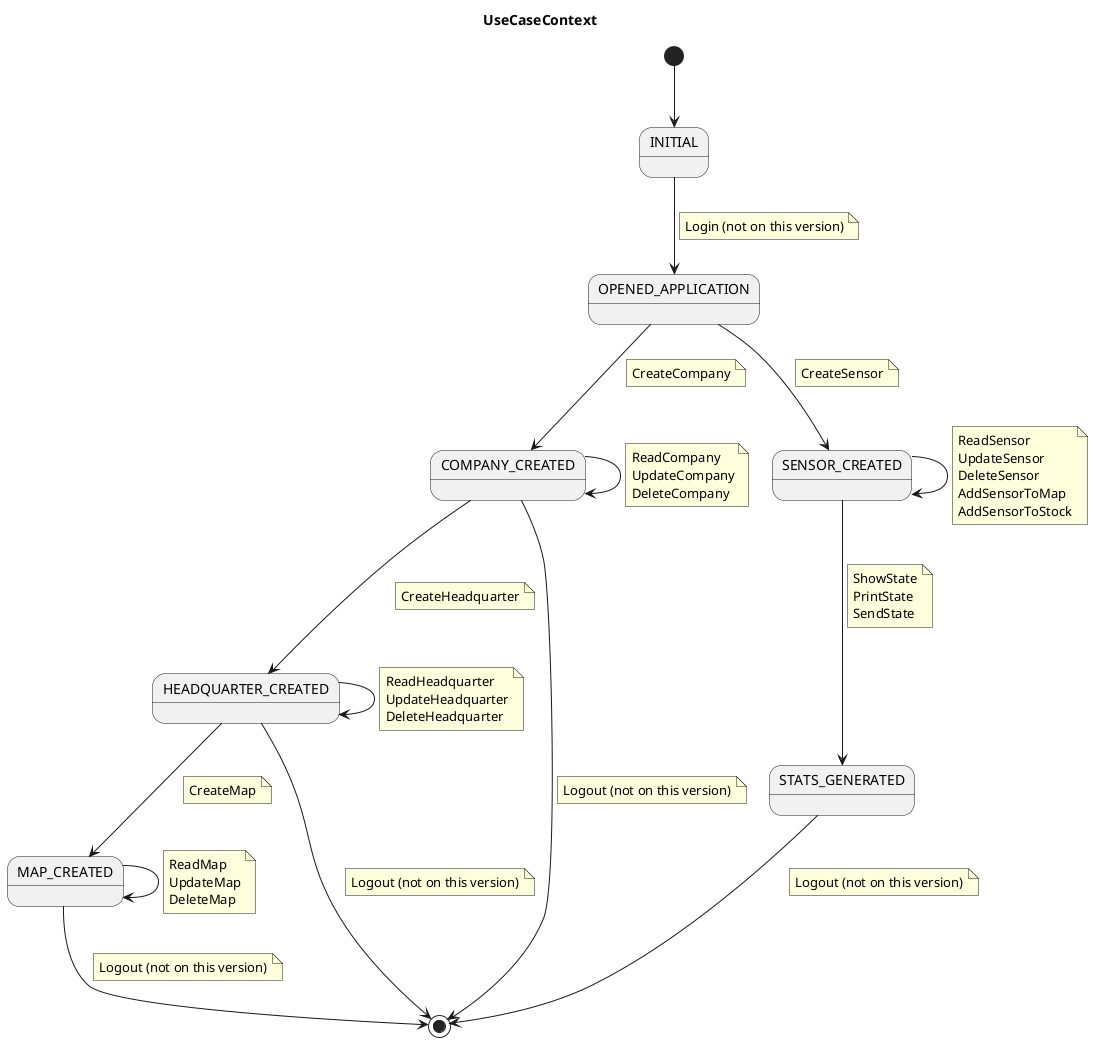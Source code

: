 @startuml
title UseCaseContext

state INITIAL
state OPENED_APPLICATION
state COMPANY_CREATED
state HEADQUARTER_CREATED
state MAP_CREATED
state SENSOR_CREATED
state STATS_GENERATED

[*] --> INITIAL

INITIAL --> OPENED_APPLICATION
note on link
    Login (not on this version)
end note

OPENED_APPLICATION --> COMPANY_CREATED
    note on link
        CreateCompany
    end note
COMPANY_CREATED --> COMPANY_CREATED
note on link
    ReadCompany
    UpdateCompany
    DeleteCompany
end note

COMPANY_CREATED --> HEADQUARTER_CREATED
    note on link
        CreateHeadquarter
    end note

HEADQUARTER_CREATED --> HEADQUARTER_CREATED
    note on link
        ReadHeadquarter
        UpdateHeadquarter
        DeleteHeadquarter
    end note

HEADQUARTER_CREATED --> MAP_CREATED
    note on link
        CreateMap
    end note

MAP_CREATED --> MAP_CREATED
    note on link
        ReadMap
        UpdateMap
        DeleteMap
    end note

OPENED_APPLICATION --> SENSOR_CREATED
    note on link
        CreateSensor
    end note

SENSOR_CREATED --> SENSOR_CREATED
    note on link
        ReadSensor
        UpdateSensor
        DeleteSensor
        AddSensorToMap
        AddSensorToStock
    end note

COMPANY_CREATED --> [*]
      note on link
          Logout (not on this version)
      end note

HEADQUARTER_CREATED --> [*]
      note on link
          Logout (not on this version)
      end note

MAP_CREATED --> [*]
      note on link
          Logout (not on this version)
      end note

SENSOR_CREATED --> STATS_GENERATED
       note on link
           ShowState
           PrintState
           SendState
       end note

STATS_GENERATED --> [*]
      note on link
          Logout (not on this version)
      end note
@enduml
